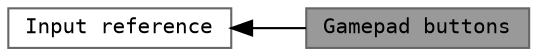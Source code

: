 digraph "Gamepad buttons"
{
 // LATEX_PDF_SIZE
  bgcolor="transparent";
  edge [fontname=Terminal,fontsize=10,labelfontname=Helvetica,labelfontsize=10];
  node [fontname=Terminal,fontsize=10,shape=box,height=0.2,width=0.4];
  rankdir=LR;
  Node1 [label="Gamepad buttons",height=0.2,width=0.4,color="gray40", fillcolor="grey60", style="filled", fontcolor="black",tooltip="Gamepad buttons."];
  Node2 [label="Input reference",height=0.2,width=0.4,color="grey40", fillcolor="white", style="filled",URL="$group__input.html",tooltip="Functions and types related to input handling."];
  Node2->Node1 [shape=plaintext, dir="back", style="solid"];
}
